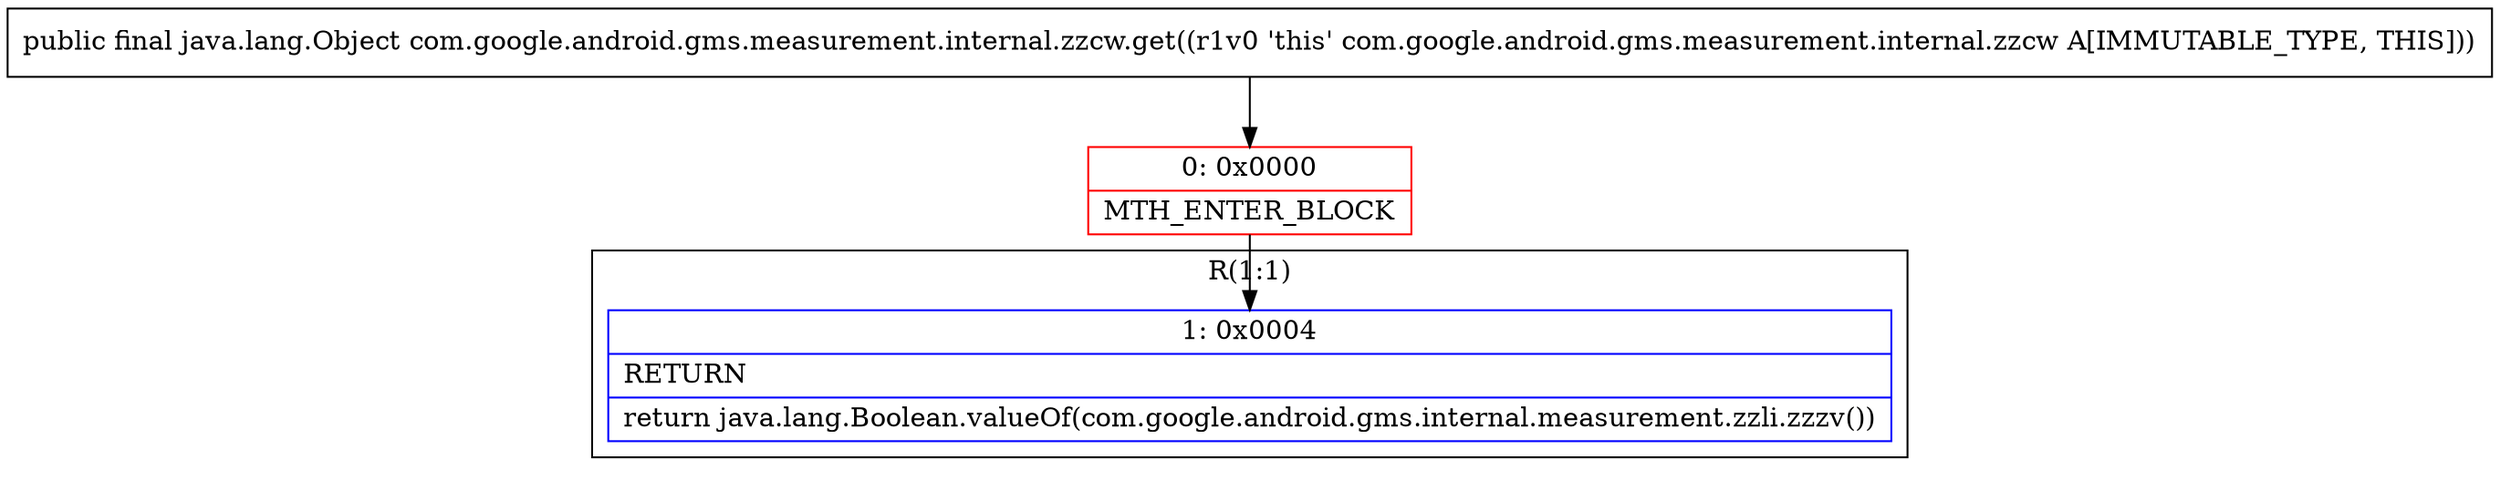 digraph "CFG forcom.google.android.gms.measurement.internal.zzcw.get()Ljava\/lang\/Object;" {
subgraph cluster_Region_584301469 {
label = "R(1:1)";
node [shape=record,color=blue];
Node_1 [shape=record,label="{1\:\ 0x0004|RETURN\l|return java.lang.Boolean.valueOf(com.google.android.gms.internal.measurement.zzli.zzzv())\l}"];
}
Node_0 [shape=record,color=red,label="{0\:\ 0x0000|MTH_ENTER_BLOCK\l}"];
MethodNode[shape=record,label="{public final java.lang.Object com.google.android.gms.measurement.internal.zzcw.get((r1v0 'this' com.google.android.gms.measurement.internal.zzcw A[IMMUTABLE_TYPE, THIS])) }"];
MethodNode -> Node_0;
Node_0 -> Node_1;
}

